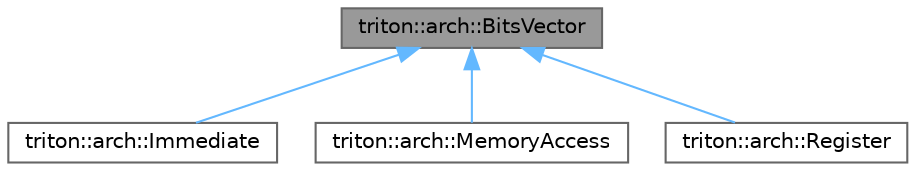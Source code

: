 digraph "triton::arch::BitsVector"
{
 // LATEX_PDF_SIZE
  bgcolor="transparent";
  edge [fontname=Helvetica,fontsize=10,labelfontname=Helvetica,labelfontsize=10];
  node [fontname=Helvetica,fontsize=10,shape=box,height=0.2,width=0.4];
  Node1 [label="triton::arch::BitsVector",height=0.2,width=0.4,color="gray40", fillcolor="grey60", style="filled", fontcolor="black",tooltip="This class is used to deal with registers and memory as bits vector."];
  Node1 -> Node2 [dir="back",color="steelblue1",style="solid"];
  Node2 [label="triton::arch::Immediate",height=0.2,width=0.4,color="gray40", fillcolor="white", style="filled",URL="$classtriton_1_1arch_1_1Immediate.html",tooltip="This class is used to represent an immediate."];
  Node1 -> Node3 [dir="back",color="steelblue1",style="solid"];
  Node3 [label="triton::arch::MemoryAccess",height=0.2,width=0.4,color="gray40", fillcolor="white", style="filled",URL="$classtriton_1_1arch_1_1MemoryAccess.html",tooltip="This class is used to represent a memory access."];
  Node1 -> Node4 [dir="back",color="steelblue1",style="solid"];
  Node4 [label="triton::arch::Register",height=0.2,width=0.4,color="gray40", fillcolor="white", style="filled",URL="$classtriton_1_1arch_1_1Register.html",tooltip="This class is used when an instruction has a register operand."];
}
